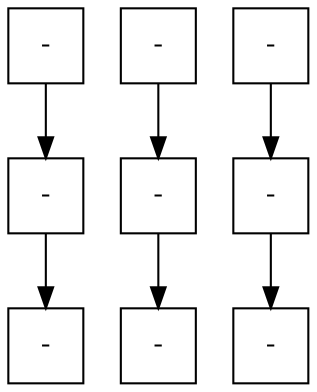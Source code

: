 digraph G {
subgraph 0{
0[shape=square;label="-"];
1[shape=square;label="-"];
0->1;
2[shape=square;label="-"];
1->2;
}subgraph 1{
3[shape=square;label="-"];
4[shape=square;label="-"];
3->4;
5[shape=square;label="-"];
4->5;
}subgraph 2{
6[shape=square;label="-"];
7[shape=square;label="-"];
6->7;
8[shape=square;label="-"];
7->8;
}}